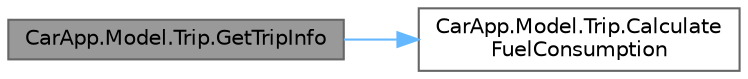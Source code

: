digraph "CarApp.Model.Trip.GetTripInfo"
{
 // LATEX_PDF_SIZE
  bgcolor="transparent";
  edge [fontname=Helvetica,fontsize=10,labelfontname=Helvetica,labelfontsize=10];
  node [fontname=Helvetica,fontsize=10,shape=box,height=0.2,width=0.4];
  rankdir="LR";
  Node1 [id="Node000001",label="CarApp.Model.Trip.GetTripInfo",height=0.2,width=0.4,color="gray40", fillcolor="grey60", style="filled", fontcolor="black",tooltip="Returns a string representation of the trip."];
  Node1 -> Node2 [id="edge1_Node000001_Node000002",color="steelblue1",style="solid",tooltip=" "];
  Node2 [id="Node000002",label="CarApp.Model.Trip.Calculate\lFuelConsumption",height=0.2,width=0.4,color="grey40", fillcolor="white", style="filled",URL="$class_car_app_1_1_model_1_1_trip.html#abb248bd07175b87d6da25ea9e4bfa7c8",tooltip="Calculates the fuel consumption of the trip."];
}
